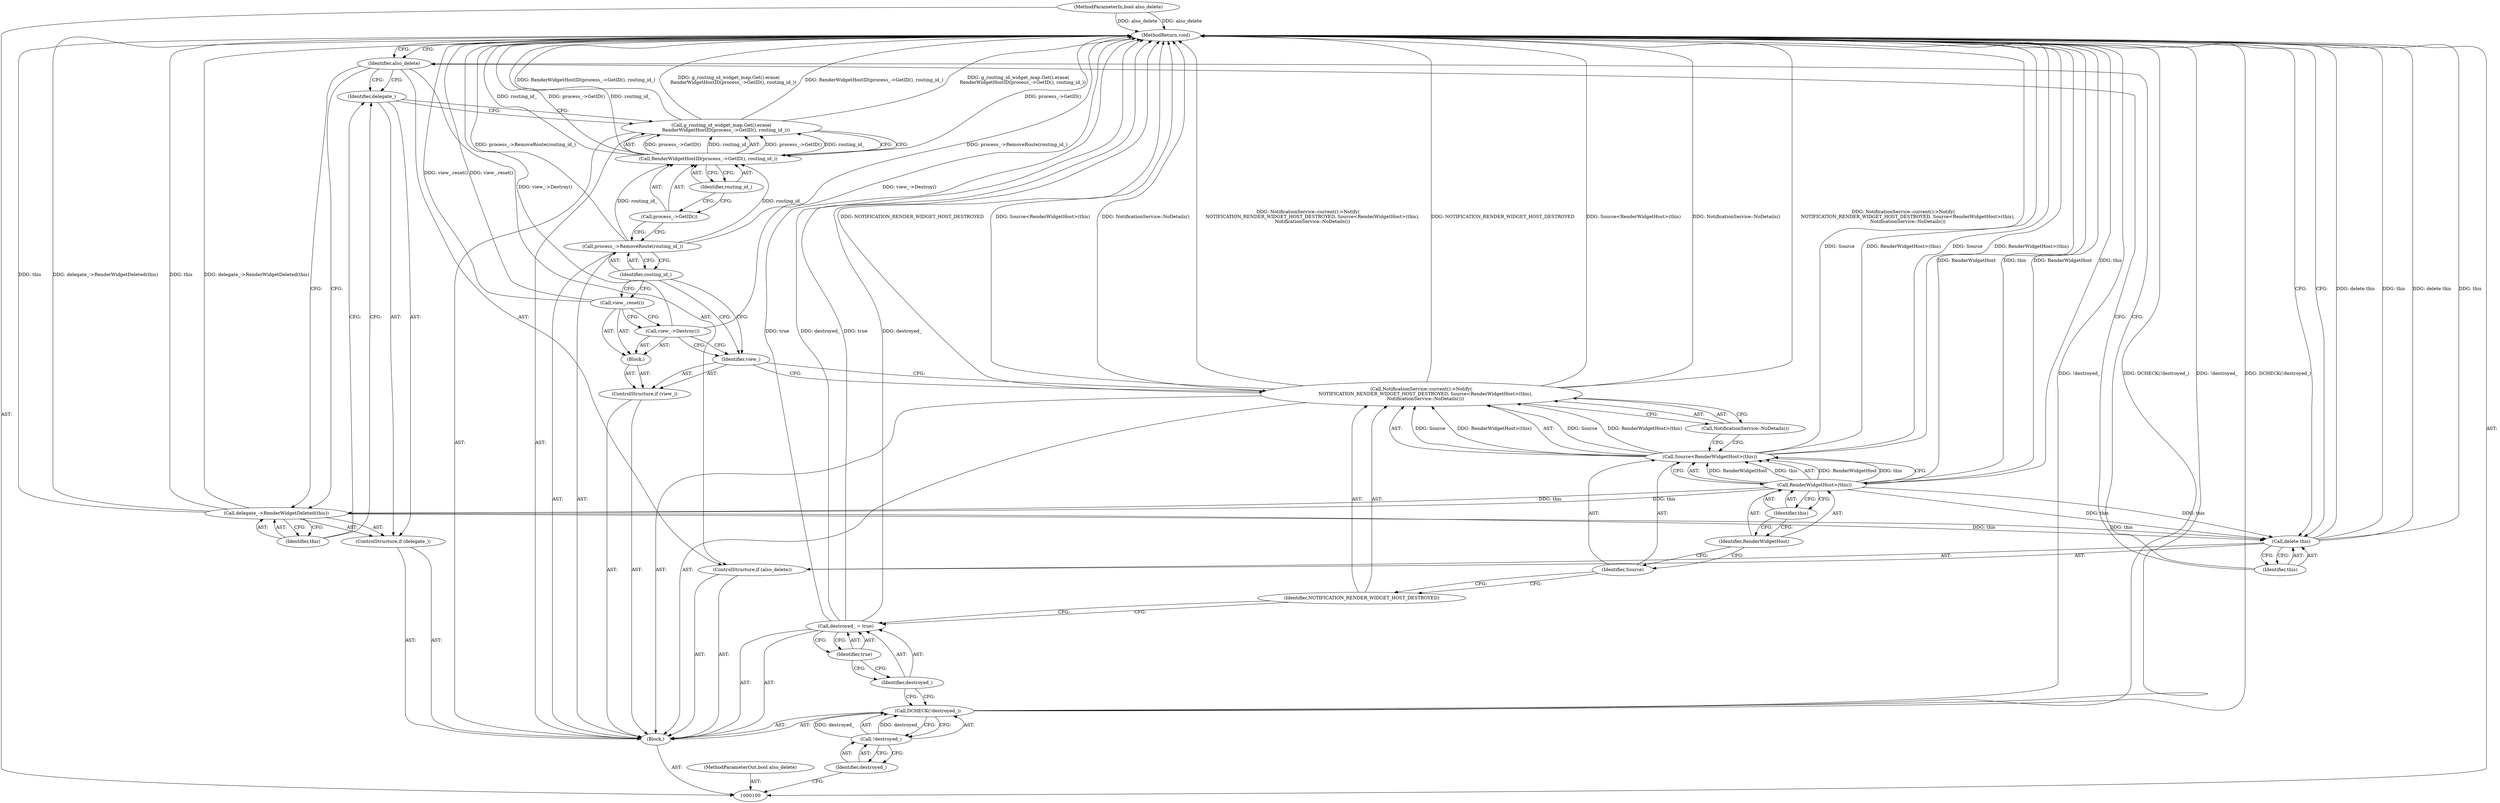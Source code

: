 digraph "1_Chrome_e5787005a9004d7be289cc649c6ae4f3051996cd" {
"1000136" [label="(MethodReturn,void)"];
"1000101" [label="(MethodParameterIn,bool also_delete)"];
"1000203" [label="(MethodParameterOut,bool also_delete)"];
"1000102" [label="(Block,)"];
"1000120" [label="(Call,view_->Destroy())"];
"1000121" [label="(Call,view_.reset())"];
"1000122" [label="(Call,process_->RemoveRoute(routing_id_))"];
"1000123" [label="(Identifier,routing_id_)"];
"1000124" [label="(Call,g_routing_id_widget_map.Get().erase(\n      RenderWidgetHostID(process_->GetID(), routing_id_)))"];
"1000126" [label="(Call,process_->GetID())"];
"1000127" [label="(Identifier,routing_id_)"];
"1000125" [label="(Call,RenderWidgetHostID(process_->GetID(), routing_id_))"];
"1000128" [label="(ControlStructure,if (delegate_))"];
"1000129" [label="(Identifier,delegate_)"];
"1000131" [label="(Identifier,this)"];
"1000130" [label="(Call,delegate_->RenderWidgetDeleted(this))"];
"1000105" [label="(Identifier,destroyed_)"];
"1000103" [label="(Call,DCHECK(!destroyed_))"];
"1000104" [label="(Call,!destroyed_)"];
"1000132" [label="(ControlStructure,if (also_delete))"];
"1000133" [label="(Identifier,also_delete)"];
"1000135" [label="(Identifier,this)"];
"1000134" [label="(Call,delete this)"];
"1000108" [label="(Identifier,true)"];
"1000106" [label="(Call,destroyed_ = true)"];
"1000107" [label="(Identifier,destroyed_)"];
"1000109" [label="(Call,NotificationService::current()->Notify(\n      NOTIFICATION_RENDER_WIDGET_HOST_DESTROYED, Source<RenderWidgetHost>(this),\n      NotificationService::NoDetails()))"];
"1000111" [label="(Call,Source<RenderWidgetHost>(this))"];
"1000112" [label="(Identifier,Source)"];
"1000113" [label="(Call,RenderWidgetHost>(this))"];
"1000114" [label="(Identifier,RenderWidgetHost)"];
"1000110" [label="(Identifier,NOTIFICATION_RENDER_WIDGET_HOST_DESTROYED)"];
"1000115" [label="(Identifier,this)"];
"1000116" [label="(Call,NotificationService::NoDetails())"];
"1000119" [label="(Block,)"];
"1000117" [label="(ControlStructure,if (view_))"];
"1000118" [label="(Identifier,view_)"];
"1000136" -> "1000100"  [label="AST: "];
"1000136" -> "1000134"  [label="CFG: "];
"1000136" -> "1000133"  [label="CFG: "];
"1000124" -> "1000136"  [label="DDG: RenderWidgetHostID(process_->GetID(), routing_id_)"];
"1000124" -> "1000136"  [label="DDG: g_routing_id_widget_map.Get().erase(\n      RenderWidgetHostID(process_->GetID(), routing_id_))"];
"1000106" -> "1000136"  [label="DDG: true"];
"1000106" -> "1000136"  [label="DDG: destroyed_"];
"1000103" -> "1000136"  [label="DDG: !destroyed_"];
"1000103" -> "1000136"  [label="DDG: DCHECK(!destroyed_)"];
"1000113" -> "1000136"  [label="DDG: RenderWidgetHost"];
"1000113" -> "1000136"  [label="DDG: this"];
"1000125" -> "1000136"  [label="DDG: routing_id_"];
"1000125" -> "1000136"  [label="DDG: process_->GetID()"];
"1000111" -> "1000136"  [label="DDG: Source"];
"1000111" -> "1000136"  [label="DDG: RenderWidgetHost>(this)"];
"1000122" -> "1000136"  [label="DDG: process_->RemoveRoute(routing_id_)"];
"1000130" -> "1000136"  [label="DDG: delegate_->RenderWidgetDeleted(this)"];
"1000130" -> "1000136"  [label="DDG: this"];
"1000134" -> "1000136"  [label="DDG: delete this"];
"1000134" -> "1000136"  [label="DDG: this"];
"1000121" -> "1000136"  [label="DDG: view_.reset()"];
"1000101" -> "1000136"  [label="DDG: also_delete"];
"1000109" -> "1000136"  [label="DDG: NOTIFICATION_RENDER_WIDGET_HOST_DESTROYED"];
"1000109" -> "1000136"  [label="DDG: Source<RenderWidgetHost>(this)"];
"1000109" -> "1000136"  [label="DDG: NotificationService::NoDetails()"];
"1000109" -> "1000136"  [label="DDG: NotificationService::current()->Notify(\n      NOTIFICATION_RENDER_WIDGET_HOST_DESTROYED, Source<RenderWidgetHost>(this),\n      NotificationService::NoDetails())"];
"1000120" -> "1000136"  [label="DDG: view_->Destroy()"];
"1000101" -> "1000100"  [label="AST: "];
"1000101" -> "1000136"  [label="DDG: also_delete"];
"1000203" -> "1000100"  [label="AST: "];
"1000102" -> "1000100"  [label="AST: "];
"1000103" -> "1000102"  [label="AST: "];
"1000106" -> "1000102"  [label="AST: "];
"1000109" -> "1000102"  [label="AST: "];
"1000117" -> "1000102"  [label="AST: "];
"1000122" -> "1000102"  [label="AST: "];
"1000124" -> "1000102"  [label="AST: "];
"1000128" -> "1000102"  [label="AST: "];
"1000132" -> "1000102"  [label="AST: "];
"1000120" -> "1000119"  [label="AST: "];
"1000120" -> "1000118"  [label="CFG: "];
"1000121" -> "1000120"  [label="CFG: "];
"1000120" -> "1000136"  [label="DDG: view_->Destroy()"];
"1000121" -> "1000119"  [label="AST: "];
"1000121" -> "1000120"  [label="CFG: "];
"1000123" -> "1000121"  [label="CFG: "];
"1000121" -> "1000136"  [label="DDG: view_.reset()"];
"1000122" -> "1000102"  [label="AST: "];
"1000122" -> "1000123"  [label="CFG: "];
"1000123" -> "1000122"  [label="AST: "];
"1000126" -> "1000122"  [label="CFG: "];
"1000122" -> "1000136"  [label="DDG: process_->RemoveRoute(routing_id_)"];
"1000122" -> "1000125"  [label="DDG: routing_id_"];
"1000123" -> "1000122"  [label="AST: "];
"1000123" -> "1000121"  [label="CFG: "];
"1000123" -> "1000118"  [label="CFG: "];
"1000122" -> "1000123"  [label="CFG: "];
"1000124" -> "1000102"  [label="AST: "];
"1000124" -> "1000125"  [label="CFG: "];
"1000125" -> "1000124"  [label="AST: "];
"1000129" -> "1000124"  [label="CFG: "];
"1000124" -> "1000136"  [label="DDG: RenderWidgetHostID(process_->GetID(), routing_id_)"];
"1000124" -> "1000136"  [label="DDG: g_routing_id_widget_map.Get().erase(\n      RenderWidgetHostID(process_->GetID(), routing_id_))"];
"1000125" -> "1000124"  [label="DDG: process_->GetID()"];
"1000125" -> "1000124"  [label="DDG: routing_id_"];
"1000126" -> "1000125"  [label="AST: "];
"1000126" -> "1000122"  [label="CFG: "];
"1000127" -> "1000126"  [label="CFG: "];
"1000127" -> "1000125"  [label="AST: "];
"1000127" -> "1000126"  [label="CFG: "];
"1000125" -> "1000127"  [label="CFG: "];
"1000125" -> "1000124"  [label="AST: "];
"1000125" -> "1000127"  [label="CFG: "];
"1000126" -> "1000125"  [label="AST: "];
"1000127" -> "1000125"  [label="AST: "];
"1000124" -> "1000125"  [label="CFG: "];
"1000125" -> "1000136"  [label="DDG: routing_id_"];
"1000125" -> "1000136"  [label="DDG: process_->GetID()"];
"1000125" -> "1000124"  [label="DDG: process_->GetID()"];
"1000125" -> "1000124"  [label="DDG: routing_id_"];
"1000122" -> "1000125"  [label="DDG: routing_id_"];
"1000128" -> "1000102"  [label="AST: "];
"1000129" -> "1000128"  [label="AST: "];
"1000130" -> "1000128"  [label="AST: "];
"1000129" -> "1000128"  [label="AST: "];
"1000129" -> "1000124"  [label="CFG: "];
"1000131" -> "1000129"  [label="CFG: "];
"1000133" -> "1000129"  [label="CFG: "];
"1000131" -> "1000130"  [label="AST: "];
"1000131" -> "1000129"  [label="CFG: "];
"1000130" -> "1000131"  [label="CFG: "];
"1000130" -> "1000128"  [label="AST: "];
"1000130" -> "1000131"  [label="CFG: "];
"1000131" -> "1000130"  [label="AST: "];
"1000133" -> "1000130"  [label="CFG: "];
"1000130" -> "1000136"  [label="DDG: delegate_->RenderWidgetDeleted(this)"];
"1000130" -> "1000136"  [label="DDG: this"];
"1000113" -> "1000130"  [label="DDG: this"];
"1000130" -> "1000134"  [label="DDG: this"];
"1000105" -> "1000104"  [label="AST: "];
"1000105" -> "1000100"  [label="CFG: "];
"1000104" -> "1000105"  [label="CFG: "];
"1000103" -> "1000102"  [label="AST: "];
"1000103" -> "1000104"  [label="CFG: "];
"1000104" -> "1000103"  [label="AST: "];
"1000107" -> "1000103"  [label="CFG: "];
"1000103" -> "1000136"  [label="DDG: !destroyed_"];
"1000103" -> "1000136"  [label="DDG: DCHECK(!destroyed_)"];
"1000104" -> "1000103"  [label="DDG: destroyed_"];
"1000104" -> "1000103"  [label="AST: "];
"1000104" -> "1000105"  [label="CFG: "];
"1000105" -> "1000104"  [label="AST: "];
"1000103" -> "1000104"  [label="CFG: "];
"1000104" -> "1000103"  [label="DDG: destroyed_"];
"1000132" -> "1000102"  [label="AST: "];
"1000133" -> "1000132"  [label="AST: "];
"1000134" -> "1000132"  [label="AST: "];
"1000133" -> "1000132"  [label="AST: "];
"1000133" -> "1000130"  [label="CFG: "];
"1000133" -> "1000129"  [label="CFG: "];
"1000135" -> "1000133"  [label="CFG: "];
"1000136" -> "1000133"  [label="CFG: "];
"1000135" -> "1000134"  [label="AST: "];
"1000135" -> "1000133"  [label="CFG: "];
"1000134" -> "1000135"  [label="CFG: "];
"1000134" -> "1000132"  [label="AST: "];
"1000134" -> "1000135"  [label="CFG: "];
"1000135" -> "1000134"  [label="AST: "];
"1000136" -> "1000134"  [label="CFG: "];
"1000134" -> "1000136"  [label="DDG: delete this"];
"1000134" -> "1000136"  [label="DDG: this"];
"1000113" -> "1000134"  [label="DDG: this"];
"1000130" -> "1000134"  [label="DDG: this"];
"1000108" -> "1000106"  [label="AST: "];
"1000108" -> "1000107"  [label="CFG: "];
"1000106" -> "1000108"  [label="CFG: "];
"1000106" -> "1000102"  [label="AST: "];
"1000106" -> "1000108"  [label="CFG: "];
"1000107" -> "1000106"  [label="AST: "];
"1000108" -> "1000106"  [label="AST: "];
"1000110" -> "1000106"  [label="CFG: "];
"1000106" -> "1000136"  [label="DDG: true"];
"1000106" -> "1000136"  [label="DDG: destroyed_"];
"1000107" -> "1000106"  [label="AST: "];
"1000107" -> "1000103"  [label="CFG: "];
"1000108" -> "1000107"  [label="CFG: "];
"1000109" -> "1000102"  [label="AST: "];
"1000109" -> "1000116"  [label="CFG: "];
"1000110" -> "1000109"  [label="AST: "];
"1000111" -> "1000109"  [label="AST: "];
"1000116" -> "1000109"  [label="AST: "];
"1000118" -> "1000109"  [label="CFG: "];
"1000109" -> "1000136"  [label="DDG: NOTIFICATION_RENDER_WIDGET_HOST_DESTROYED"];
"1000109" -> "1000136"  [label="DDG: Source<RenderWidgetHost>(this)"];
"1000109" -> "1000136"  [label="DDG: NotificationService::NoDetails()"];
"1000109" -> "1000136"  [label="DDG: NotificationService::current()->Notify(\n      NOTIFICATION_RENDER_WIDGET_HOST_DESTROYED, Source<RenderWidgetHost>(this),\n      NotificationService::NoDetails())"];
"1000111" -> "1000109"  [label="DDG: Source"];
"1000111" -> "1000109"  [label="DDG: RenderWidgetHost>(this)"];
"1000111" -> "1000109"  [label="AST: "];
"1000111" -> "1000113"  [label="CFG: "];
"1000112" -> "1000111"  [label="AST: "];
"1000113" -> "1000111"  [label="AST: "];
"1000116" -> "1000111"  [label="CFG: "];
"1000111" -> "1000136"  [label="DDG: Source"];
"1000111" -> "1000136"  [label="DDG: RenderWidgetHost>(this)"];
"1000111" -> "1000109"  [label="DDG: Source"];
"1000111" -> "1000109"  [label="DDG: RenderWidgetHost>(this)"];
"1000113" -> "1000111"  [label="DDG: RenderWidgetHost"];
"1000113" -> "1000111"  [label="DDG: this"];
"1000112" -> "1000111"  [label="AST: "];
"1000112" -> "1000110"  [label="CFG: "];
"1000114" -> "1000112"  [label="CFG: "];
"1000113" -> "1000111"  [label="AST: "];
"1000113" -> "1000115"  [label="CFG: "];
"1000114" -> "1000113"  [label="AST: "];
"1000115" -> "1000113"  [label="AST: "];
"1000111" -> "1000113"  [label="CFG: "];
"1000113" -> "1000136"  [label="DDG: RenderWidgetHost"];
"1000113" -> "1000136"  [label="DDG: this"];
"1000113" -> "1000111"  [label="DDG: RenderWidgetHost"];
"1000113" -> "1000111"  [label="DDG: this"];
"1000113" -> "1000130"  [label="DDG: this"];
"1000113" -> "1000134"  [label="DDG: this"];
"1000114" -> "1000113"  [label="AST: "];
"1000114" -> "1000112"  [label="CFG: "];
"1000115" -> "1000114"  [label="CFG: "];
"1000110" -> "1000109"  [label="AST: "];
"1000110" -> "1000106"  [label="CFG: "];
"1000112" -> "1000110"  [label="CFG: "];
"1000115" -> "1000113"  [label="AST: "];
"1000115" -> "1000114"  [label="CFG: "];
"1000113" -> "1000115"  [label="CFG: "];
"1000116" -> "1000109"  [label="AST: "];
"1000116" -> "1000111"  [label="CFG: "];
"1000109" -> "1000116"  [label="CFG: "];
"1000119" -> "1000117"  [label="AST: "];
"1000120" -> "1000119"  [label="AST: "];
"1000121" -> "1000119"  [label="AST: "];
"1000117" -> "1000102"  [label="AST: "];
"1000118" -> "1000117"  [label="AST: "];
"1000119" -> "1000117"  [label="AST: "];
"1000118" -> "1000117"  [label="AST: "];
"1000118" -> "1000109"  [label="CFG: "];
"1000120" -> "1000118"  [label="CFG: "];
"1000123" -> "1000118"  [label="CFG: "];
}
